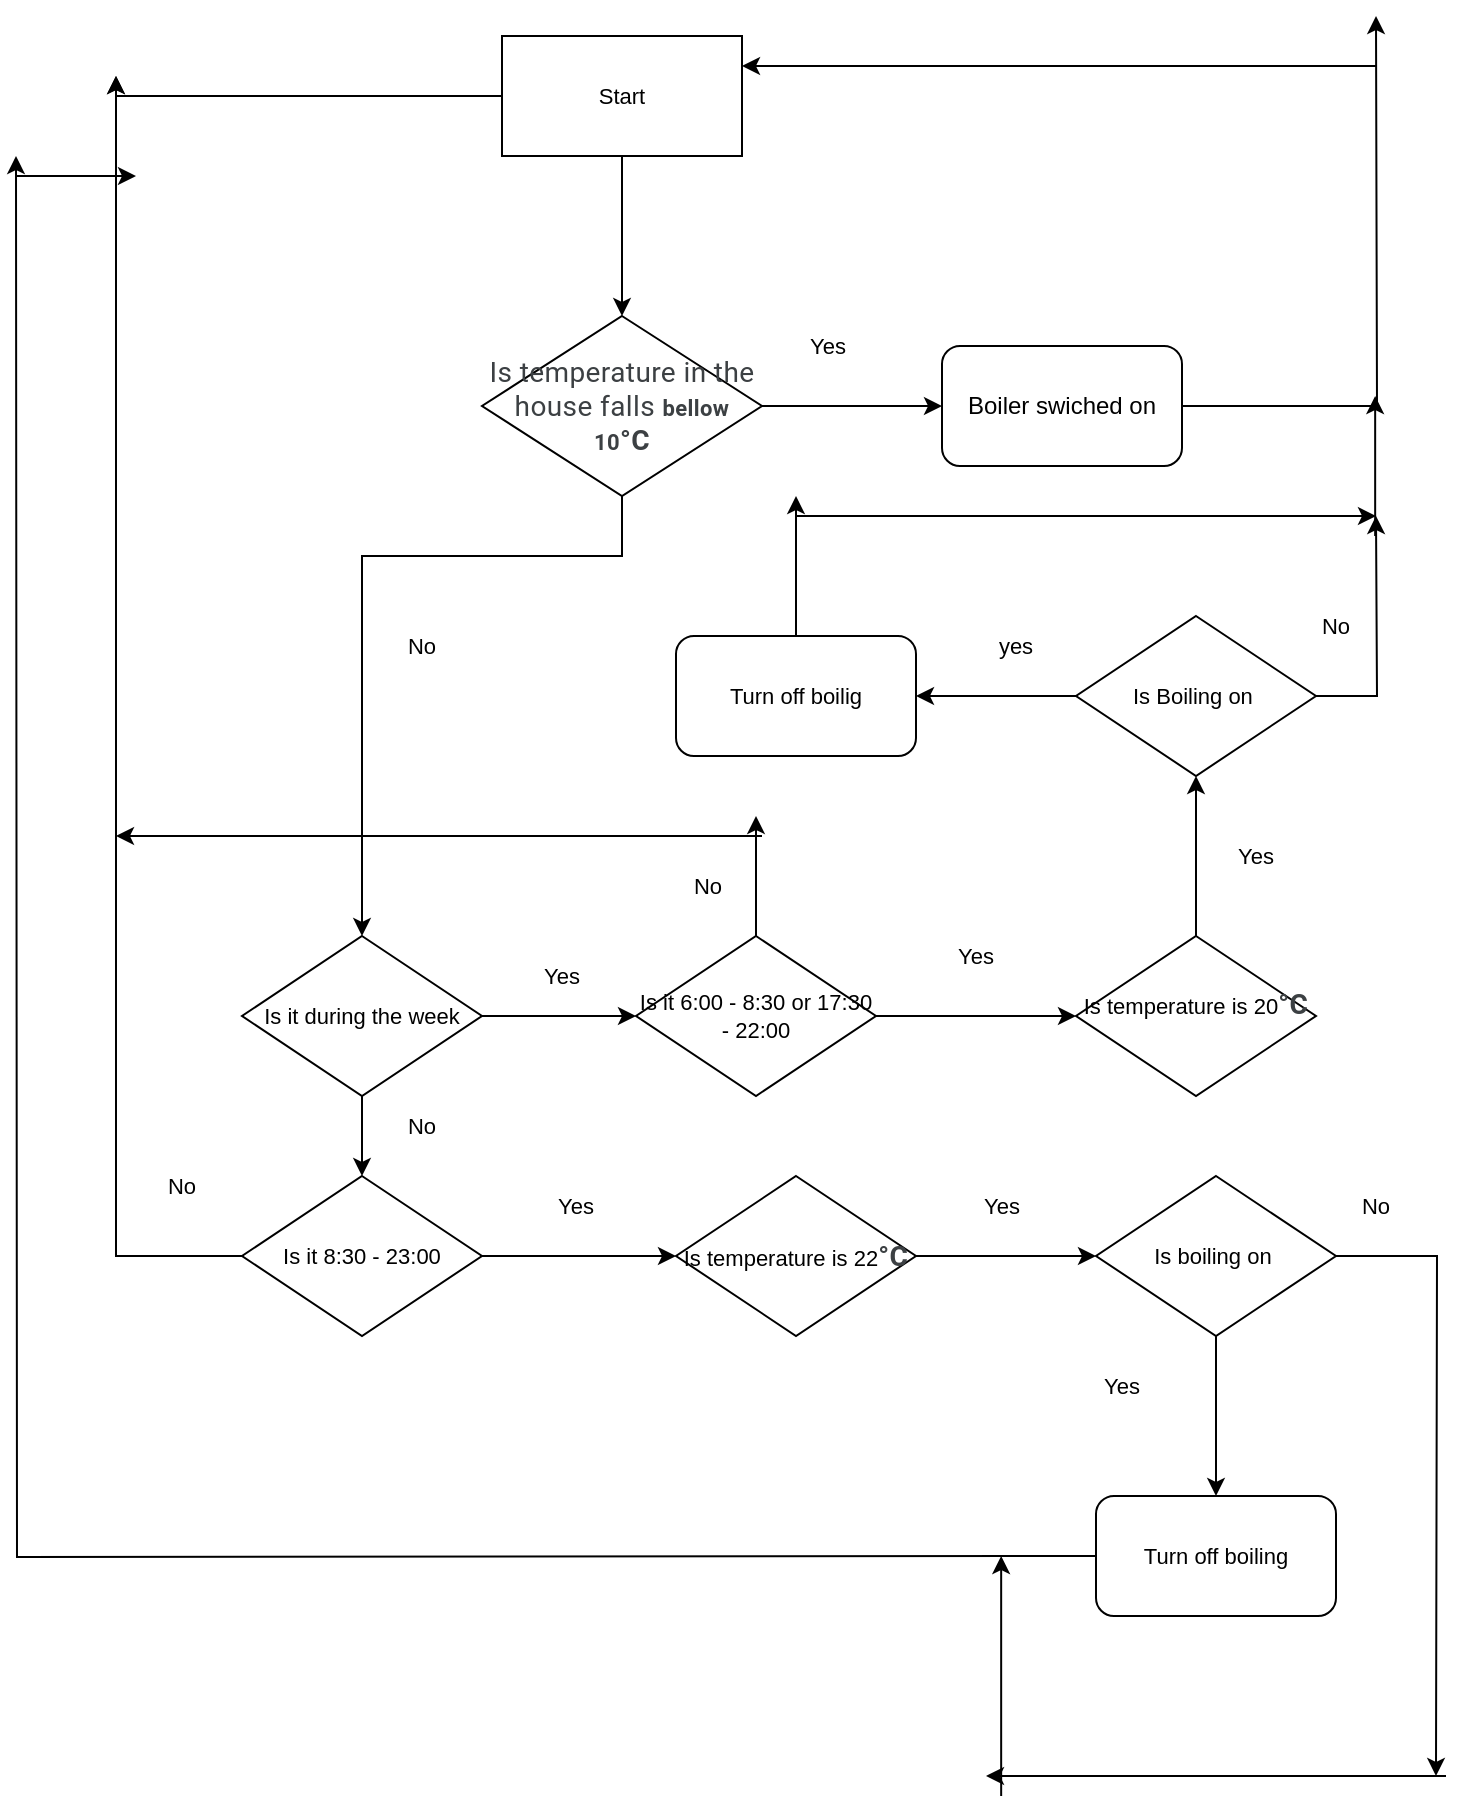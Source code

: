 <mxfile version="20.3.0" type="github">
  <diagram id="cptIMoIXEm4kdrQcXqdX" name="หน้า-1">
    <mxGraphModel dx="1065" dy="456" grid="1" gridSize="10" guides="1" tooltips="1" connect="1" arrows="1" fold="1" page="1" pageScale="1" pageWidth="827" pageHeight="1169" math="0" shadow="0">
      <root>
        <mxCell id="0" />
        <mxCell id="1" parent="0" />
        <mxCell id="XjeXg0R7PSZDuUVRfq4N-6" value="" style="edgeStyle=orthogonalEdgeStyle;rounded=0;orthogonalLoop=1;jettySize=auto;html=1;" edge="1" parent="1">
          <mxGeometry relative="1" as="geometry">
            <mxPoint x="353" y="120" as="sourcePoint" />
            <mxPoint x="353" y="200" as="targetPoint" />
          </mxGeometry>
        </mxCell>
        <mxCell id="XjeXg0R7PSZDuUVRfq4N-9" value="" style="edgeStyle=orthogonalEdgeStyle;rounded=0;orthogonalLoop=1;jettySize=auto;html=1;fontSize=11;" edge="1" parent="1" source="XjeXg0R7PSZDuUVRfq4N-7" target="XjeXg0R7PSZDuUVRfq4N-8">
          <mxGeometry relative="1" as="geometry" />
        </mxCell>
        <mxCell id="XjeXg0R7PSZDuUVRfq4N-12" value="" style="edgeStyle=orthogonalEdgeStyle;rounded=0;orthogonalLoop=1;jettySize=auto;html=1;fontSize=11;" edge="1" parent="1" source="XjeXg0R7PSZDuUVRfq4N-7" target="XjeXg0R7PSZDuUVRfq4N-14">
          <mxGeometry relative="1" as="geometry">
            <mxPoint x="220" y="420" as="targetPoint" />
            <Array as="points">
              <mxPoint x="353" y="320" />
              <mxPoint x="223" y="320" />
            </Array>
          </mxGeometry>
        </mxCell>
        <mxCell id="XjeXg0R7PSZDuUVRfq4N-7" value="&lt;span style=&quot;color: rgb(60, 64, 67); font-family: Roboto, Arial, sans-serif; font-size: 14px; letter-spacing: 0.2px; text-align: left;&quot;&gt;Is temperature in the house falls &lt;/span&gt;&lt;span style=&quot;color: rgb(60, 64, 67); font-family: Roboto, Arial, sans-serif; letter-spacing: 0.2px; text-align: left;&quot;&gt;&lt;font style=&quot;font-size: 11px;&quot;&gt;&lt;b&gt;bellow 10&lt;/b&gt;&lt;/font&gt;&lt;/span&gt;&lt;b style=&quot;-webkit-tap-highlight-color: transparent; color: rgb(60, 64, 67); font-family: Roboto, Arial, sans-serif; font-size: 14px; letter-spacing: 0.2px; text-align: left;&quot;&gt;°C&lt;/b&gt;" style="rhombus;whiteSpace=wrap;html=1;" vertex="1" parent="1">
          <mxGeometry x="283" y="200" width="140" height="90" as="geometry" />
        </mxCell>
        <mxCell id="XjeXg0R7PSZDuUVRfq4N-70" style="edgeStyle=orthogonalEdgeStyle;rounded=0;orthogonalLoop=1;jettySize=auto;html=1;fontSize=11;" edge="1" parent="1" source="XjeXg0R7PSZDuUVRfq4N-8">
          <mxGeometry relative="1" as="geometry">
            <mxPoint x="730" y="50.0" as="targetPoint" />
          </mxGeometry>
        </mxCell>
        <mxCell id="XjeXg0R7PSZDuUVRfq4N-8" value="Boiler swiched on" style="rounded=1;whiteSpace=wrap;html=1;" vertex="1" parent="1">
          <mxGeometry x="513" y="215" width="120" height="60" as="geometry" />
        </mxCell>
        <mxCell id="XjeXg0R7PSZDuUVRfq4N-10" value="Yes" style="text;html=1;strokeColor=none;fillColor=none;align=center;verticalAlign=middle;whiteSpace=wrap;rounded=0;fontSize=11;" vertex="1" parent="1">
          <mxGeometry x="426" y="200" width="60" height="30" as="geometry" />
        </mxCell>
        <mxCell id="XjeXg0R7PSZDuUVRfq4N-13" value="No" style="text;html=1;strokeColor=none;fillColor=none;align=center;verticalAlign=middle;whiteSpace=wrap;rounded=0;fontSize=11;" vertex="1" parent="1">
          <mxGeometry x="223" y="350" width="60" height="30" as="geometry" />
        </mxCell>
        <mxCell id="XjeXg0R7PSZDuUVRfq4N-16" value="" style="edgeStyle=orthogonalEdgeStyle;rounded=0;orthogonalLoop=1;jettySize=auto;html=1;fontSize=11;" edge="1" parent="1" source="XjeXg0R7PSZDuUVRfq4N-14" target="XjeXg0R7PSZDuUVRfq4N-15">
          <mxGeometry relative="1" as="geometry" />
        </mxCell>
        <mxCell id="XjeXg0R7PSZDuUVRfq4N-25" value="" style="edgeStyle=orthogonalEdgeStyle;rounded=0;orthogonalLoop=1;jettySize=auto;html=1;fontSize=11;" edge="1" parent="1" source="XjeXg0R7PSZDuUVRfq4N-14" target="XjeXg0R7PSZDuUVRfq4N-24">
          <mxGeometry relative="1" as="geometry" />
        </mxCell>
        <mxCell id="XjeXg0R7PSZDuUVRfq4N-14" value="Is it during the week" style="rhombus;whiteSpace=wrap;html=1;fontSize=11;" vertex="1" parent="1">
          <mxGeometry x="163" y="510" width="120" height="80" as="geometry" />
        </mxCell>
        <mxCell id="XjeXg0R7PSZDuUVRfq4N-38" value="" style="edgeStyle=orthogonalEdgeStyle;rounded=0;orthogonalLoop=1;jettySize=auto;html=1;fontSize=11;" edge="1" parent="1" source="XjeXg0R7PSZDuUVRfq4N-15" target="XjeXg0R7PSZDuUVRfq4N-37">
          <mxGeometry relative="1" as="geometry" />
        </mxCell>
        <mxCell id="XjeXg0R7PSZDuUVRfq4N-75" style="edgeStyle=orthogonalEdgeStyle;rounded=0;orthogonalLoop=1;jettySize=auto;html=1;fontSize=11;" edge="1" parent="1" source="XjeXg0R7PSZDuUVRfq4N-15">
          <mxGeometry relative="1" as="geometry">
            <mxPoint x="420" y="450.0" as="targetPoint" />
          </mxGeometry>
        </mxCell>
        <mxCell id="XjeXg0R7PSZDuUVRfq4N-15" value="Is it 6:00 - 8:30 or 17:30 - 22:00" style="rhombus;whiteSpace=wrap;html=1;fontSize=11;" vertex="1" parent="1">
          <mxGeometry x="360" y="510" width="120" height="80" as="geometry" />
        </mxCell>
        <mxCell id="XjeXg0R7PSZDuUVRfq4N-32" value="" style="edgeStyle=orthogonalEdgeStyle;rounded=0;orthogonalLoop=1;jettySize=auto;html=1;fontSize=11;" edge="1" parent="1" source="XjeXg0R7PSZDuUVRfq4N-24" target="XjeXg0R7PSZDuUVRfq4N-31">
          <mxGeometry relative="1" as="geometry" />
        </mxCell>
        <mxCell id="XjeXg0R7PSZDuUVRfq4N-41" style="edgeStyle=orthogonalEdgeStyle;rounded=0;orthogonalLoop=1;jettySize=auto;html=1;fontSize=11;" edge="1" parent="1" source="XjeXg0R7PSZDuUVRfq4N-24">
          <mxGeometry relative="1" as="geometry">
            <mxPoint x="100" y="80" as="targetPoint" />
            <Array as="points">
              <mxPoint x="100" y="670" />
            </Array>
          </mxGeometry>
        </mxCell>
        <mxCell id="XjeXg0R7PSZDuUVRfq4N-24" value="Is it 8:30 - 23:00" style="rhombus;whiteSpace=wrap;html=1;fontSize=11;" vertex="1" parent="1">
          <mxGeometry x="163" y="630" width="120" height="80" as="geometry" />
        </mxCell>
        <mxCell id="XjeXg0R7PSZDuUVRfq4N-28" value="No" style="text;html=1;strokeColor=none;fillColor=none;align=center;verticalAlign=middle;whiteSpace=wrap;rounded=0;fontSize=11;" vertex="1" parent="1">
          <mxGeometry x="223" y="590" width="60" height="30" as="geometry" />
        </mxCell>
        <mxCell id="XjeXg0R7PSZDuUVRfq4N-30" value="Yes" style="text;html=1;strokeColor=none;fillColor=none;align=center;verticalAlign=middle;whiteSpace=wrap;rounded=0;fontSize=11;" vertex="1" parent="1">
          <mxGeometry x="293" y="520" width="60" height="20" as="geometry" />
        </mxCell>
        <mxCell id="XjeXg0R7PSZDuUVRfq4N-46" value="" style="edgeStyle=orthogonalEdgeStyle;rounded=0;orthogonalLoop=1;jettySize=auto;html=1;fontSize=11;" edge="1" parent="1" source="XjeXg0R7PSZDuUVRfq4N-31" target="XjeXg0R7PSZDuUVRfq4N-45">
          <mxGeometry relative="1" as="geometry" />
        </mxCell>
        <mxCell id="XjeXg0R7PSZDuUVRfq4N-31" value="Is temperature is 22&lt;b style=&quot;-webkit-tap-highlight-color: transparent; color: rgb(60, 64, 67); font-family: Roboto, Arial, sans-serif; font-size: 14px; letter-spacing: 0.2px; text-align: left;&quot;&gt;°C&lt;/b&gt;" style="rhombus;whiteSpace=wrap;html=1;fontSize=11;" vertex="1" parent="1">
          <mxGeometry x="380" y="630" width="120" height="80" as="geometry" />
        </mxCell>
        <mxCell id="XjeXg0R7PSZDuUVRfq4N-42" style="edgeStyle=orthogonalEdgeStyle;rounded=0;orthogonalLoop=1;jettySize=auto;html=1;fontSize=11;" edge="1" parent="1" source="XjeXg0R7PSZDuUVRfq4N-33">
          <mxGeometry relative="1" as="geometry">
            <mxPoint x="100" y="80" as="targetPoint" />
            <Array as="points">
              <mxPoint x="100" y="90" />
            </Array>
          </mxGeometry>
        </mxCell>
        <mxCell id="XjeXg0R7PSZDuUVRfq4N-33" value="Start" style="rounded=0;whiteSpace=wrap;html=1;fontSize=11;" vertex="1" parent="1">
          <mxGeometry x="293" y="60" width="120" height="60" as="geometry" />
        </mxCell>
        <mxCell id="XjeXg0R7PSZDuUVRfq4N-34" value="Yes" style="text;html=1;strokeColor=none;fillColor=none;align=center;verticalAlign=middle;whiteSpace=wrap;rounded=0;fontSize=11;" vertex="1" parent="1">
          <mxGeometry x="300" y="630" width="60" height="30" as="geometry" />
        </mxCell>
        <mxCell id="XjeXg0R7PSZDuUVRfq4N-58" value="" style="edgeStyle=orthogonalEdgeStyle;rounded=0;orthogonalLoop=1;jettySize=auto;html=1;fontSize=11;" edge="1" parent="1" source="XjeXg0R7PSZDuUVRfq4N-37" target="XjeXg0R7PSZDuUVRfq4N-57">
          <mxGeometry relative="1" as="geometry" />
        </mxCell>
        <mxCell id="XjeXg0R7PSZDuUVRfq4N-37" value="Is temperature is 20&lt;b style=&quot;-webkit-tap-highlight-color: transparent; color: rgb(60, 64, 67); font-family: Roboto, Arial, sans-serif; font-size: 14px; letter-spacing: 0.2px; text-align: left;&quot;&gt;°C&lt;/b&gt;&lt;br&gt;&amp;nbsp;&lt;span style=&quot;color: rgba(0, 0, 0, 0); font-family: monospace; font-size: 0px; text-align: start;&quot;&gt;%3CmxGraphModel%3E%3Croot%3E%3CmxCell%20id%3D%220%22%2F%3E%3CmxCell%20id%3D%221%22%20parent%3D%220%22%2F%3E%3CmxCell%20id%3D%222%22%20value%3D%22Yes%22%20style%3D%22text%3Bhtml%3D1%3BstrokeColor%3Dnone%3BfillColor%3Dnone%3Balign%3Dcenter%3BverticalAlign%3Dmiddle%3BwhiteSpace%3Dwrap%3Brounded%3D0%3BfontSize%3D11%3B%22%20vertex%3D%221%22%20parent%3D%221%22%3E%3CmxGeometry%20x%3D%22300%22%20y%3D%22460%22%20width%3D%2260%22%20as%3D%22geometry%22%2F%3E%3C%2FmxCell%3E%3C%2Froot%3E%3C%2FmxGraphModel%3E&lt;/span&gt;&lt;span style=&quot;color: rgba(0, 0, 0, 0); font-family: monospace; font-size: 0px; text-align: start;&quot;&gt;%3CmxGraphModel%3E%3Croot%3E%3CmxCell%20id%3D%220%22%2F%3E%3CmxCell%20id%3D%221%22%20parent%3D%220%22%2F%3E%3CmxCell%20id%3D%222%22%20value%3D%22Yes%22%20style%3D%22text%3Bhtml%3D1%3BstrokeColor%3Dnone%3BfillColor%3Dnone%3Balign%3Dcenter%3BverticalAlign%3Dmiddle%3BwhiteSpace%3Dwrap%3Brounded%3D0%3BfontSize%3D11%3B%22%20vertex%3D%221%22%20parent%3D%221%22%3E%3CmxGeometry%20x%3D%22300%22%20y%3D%22460%22%20width%3D%2260%22%20as%3D%22geometry%22%2F%3E%3C%2FmxCell%3E%3C%2Froot%3E%3C%2FmxGraphModel%3E&lt;/span&gt;" style="rhombus;whiteSpace=wrap;html=1;fontSize=11;" vertex="1" parent="1">
          <mxGeometry x="580" y="510" width="120" height="80" as="geometry" />
        </mxCell>
        <mxCell id="XjeXg0R7PSZDuUVRfq4N-61" style="edgeStyle=orthogonalEdgeStyle;rounded=0;orthogonalLoop=1;jettySize=auto;html=1;fontSize=11;" edge="1" parent="1">
          <mxGeometry relative="1" as="geometry">
            <mxPoint x="530" y="510.0" as="targetPoint" />
            <mxPoint x="530" y="510" as="sourcePoint" />
          </mxGeometry>
        </mxCell>
        <mxCell id="XjeXg0R7PSZDuUVRfq4N-40" value="Yes" style="text;html=1;strokeColor=none;fillColor=none;align=center;verticalAlign=middle;whiteSpace=wrap;rounded=0;fontSize=11;" vertex="1" parent="1">
          <mxGeometry x="500" y="510" width="60" height="20" as="geometry" />
        </mxCell>
        <mxCell id="XjeXg0R7PSZDuUVRfq4N-44" value="No" style="text;html=1;strokeColor=none;fillColor=none;align=center;verticalAlign=middle;whiteSpace=wrap;rounded=0;fontSize=11;" vertex="1" parent="1">
          <mxGeometry x="103" y="620" width="60" height="30" as="geometry" />
        </mxCell>
        <mxCell id="XjeXg0R7PSZDuUVRfq4N-49" value="" style="edgeStyle=orthogonalEdgeStyle;rounded=0;orthogonalLoop=1;jettySize=auto;html=1;fontSize=11;entryX=0.5;entryY=0;entryDx=0;entryDy=0;" edge="1" parent="1" source="XjeXg0R7PSZDuUVRfq4N-45" target="XjeXg0R7PSZDuUVRfq4N-64">
          <mxGeometry relative="1" as="geometry">
            <mxPoint x="650" y="780" as="targetPoint" />
          </mxGeometry>
        </mxCell>
        <mxCell id="XjeXg0R7PSZDuUVRfq4N-53" style="edgeStyle=orthogonalEdgeStyle;rounded=0;orthogonalLoop=1;jettySize=auto;html=1;fontSize=11;" edge="1" parent="1" source="XjeXg0R7PSZDuUVRfq4N-45">
          <mxGeometry relative="1" as="geometry">
            <mxPoint x="760" y="930" as="targetPoint" />
          </mxGeometry>
        </mxCell>
        <mxCell id="XjeXg0R7PSZDuUVRfq4N-45" value="Is boiling on&amp;nbsp;" style="rhombus;whiteSpace=wrap;html=1;fontSize=11;" vertex="1" parent="1">
          <mxGeometry x="590" y="630" width="120" height="80" as="geometry" />
        </mxCell>
        <mxCell id="XjeXg0R7PSZDuUVRfq4N-47" value="Yes" style="text;html=1;strokeColor=none;fillColor=none;align=center;verticalAlign=middle;whiteSpace=wrap;rounded=0;fontSize=11;" vertex="1" parent="1">
          <mxGeometry x="513" y="630" width="60" height="30" as="geometry" />
        </mxCell>
        <mxCell id="XjeXg0R7PSZDuUVRfq4N-51" style="edgeStyle=orthogonalEdgeStyle;rounded=0;orthogonalLoop=1;jettySize=auto;html=1;fontSize=11;" edge="1" parent="1">
          <mxGeometry relative="1" as="geometry">
            <mxPoint x="50" y="120" as="targetPoint" />
            <mxPoint x="590" y="820" as="sourcePoint" />
          </mxGeometry>
        </mxCell>
        <mxCell id="XjeXg0R7PSZDuUVRfq4N-50" value="Yes" style="text;html=1;strokeColor=none;fillColor=none;align=center;verticalAlign=middle;whiteSpace=wrap;rounded=0;fontSize=11;" vertex="1" parent="1">
          <mxGeometry x="573" y="720" width="60" height="30" as="geometry" />
        </mxCell>
        <mxCell id="XjeXg0R7PSZDuUVRfq4N-52" value="" style="endArrow=classic;html=1;rounded=0;fontSize=11;" edge="1" parent="1">
          <mxGeometry width="50" height="50" relative="1" as="geometry">
            <mxPoint x="50" y="130" as="sourcePoint" />
            <mxPoint x="110" y="130" as="targetPoint" />
          </mxGeometry>
        </mxCell>
        <mxCell id="XjeXg0R7PSZDuUVRfq4N-54" value="No" style="text;html=1;strokeColor=none;fillColor=none;align=center;verticalAlign=middle;whiteSpace=wrap;rounded=0;fontSize=11;" vertex="1" parent="1">
          <mxGeometry x="700" y="630" width="60" height="30" as="geometry" />
        </mxCell>
        <mxCell id="XjeXg0R7PSZDuUVRfq4N-55" value="" style="endArrow=classic;html=1;rounded=0;fontSize=11;" edge="1" parent="1">
          <mxGeometry width="50" height="50" relative="1" as="geometry">
            <mxPoint x="765" y="930" as="sourcePoint" />
            <mxPoint x="535" y="930" as="targetPoint" />
          </mxGeometry>
        </mxCell>
        <mxCell id="XjeXg0R7PSZDuUVRfq4N-56" value="" style="endArrow=classic;html=1;rounded=0;fontSize=11;" edge="1" parent="1">
          <mxGeometry width="50" height="50" relative="1" as="geometry">
            <mxPoint x="542.58" y="940" as="sourcePoint" />
            <mxPoint x="542.58" y="820" as="targetPoint" />
          </mxGeometry>
        </mxCell>
        <mxCell id="XjeXg0R7PSZDuUVRfq4N-63" value="" style="edgeStyle=orthogonalEdgeStyle;rounded=0;orthogonalLoop=1;jettySize=auto;html=1;fontSize=11;" edge="1" parent="1" source="XjeXg0R7PSZDuUVRfq4N-57">
          <mxGeometry relative="1" as="geometry">
            <mxPoint x="500" y="390" as="targetPoint" />
          </mxGeometry>
        </mxCell>
        <mxCell id="XjeXg0R7PSZDuUVRfq4N-78" style="edgeStyle=orthogonalEdgeStyle;rounded=0;orthogonalLoop=1;jettySize=auto;html=1;fontSize=11;" edge="1" parent="1" source="XjeXg0R7PSZDuUVRfq4N-57">
          <mxGeometry relative="1" as="geometry">
            <mxPoint x="730" y="300" as="targetPoint" />
          </mxGeometry>
        </mxCell>
        <mxCell id="XjeXg0R7PSZDuUVRfq4N-57" value="Is Boiling on&amp;nbsp;" style="rhombus;whiteSpace=wrap;html=1;fontSize=11;" vertex="1" parent="1">
          <mxGeometry x="580" y="350" width="120" height="80" as="geometry" />
        </mxCell>
        <mxCell id="XjeXg0R7PSZDuUVRfq4N-59" value="Yes" style="text;html=1;strokeColor=none;fillColor=none;align=center;verticalAlign=middle;whiteSpace=wrap;rounded=0;fontSize=11;" vertex="1" parent="1">
          <mxGeometry x="640" y="460" width="60" height="20" as="geometry" />
        </mxCell>
        <mxCell id="XjeXg0R7PSZDuUVRfq4N-64" value="Turn off boiling" style="rounded=1;whiteSpace=wrap;html=1;fontSize=11;" vertex="1" parent="1">
          <mxGeometry x="590" y="790" width="120" height="60" as="geometry" />
        </mxCell>
        <mxCell id="XjeXg0R7PSZDuUVRfq4N-72" style="edgeStyle=orthogonalEdgeStyle;rounded=0;orthogonalLoop=1;jettySize=auto;html=1;fontSize=11;" edge="1" parent="1" source="XjeXg0R7PSZDuUVRfq4N-66">
          <mxGeometry relative="1" as="geometry">
            <mxPoint x="440" y="290" as="targetPoint" />
          </mxGeometry>
        </mxCell>
        <mxCell id="XjeXg0R7PSZDuUVRfq4N-66" value="Turn off boilig" style="rounded=1;whiteSpace=wrap;html=1;fontSize=11;" vertex="1" parent="1">
          <mxGeometry x="380" y="360" width="120" height="60" as="geometry" />
        </mxCell>
        <mxCell id="XjeXg0R7PSZDuUVRfq4N-68" value="yes" style="text;html=1;strokeColor=none;fillColor=none;align=center;verticalAlign=middle;whiteSpace=wrap;rounded=0;fontSize=11;" vertex="1" parent="1">
          <mxGeometry x="520" y="350" width="60" height="30" as="geometry" />
        </mxCell>
        <mxCell id="XjeXg0R7PSZDuUVRfq4N-71" value="" style="endArrow=classic;html=1;rounded=0;fontSize=11;entryX=1;entryY=0.25;entryDx=0;entryDy=0;" edge="1" parent="1" target="XjeXg0R7PSZDuUVRfq4N-33">
          <mxGeometry width="50" height="50" relative="1" as="geometry">
            <mxPoint x="730" y="75" as="sourcePoint" />
            <mxPoint x="600" y="70" as="targetPoint" />
          </mxGeometry>
        </mxCell>
        <mxCell id="XjeXg0R7PSZDuUVRfq4N-73" value="" style="endArrow=classic;html=1;rounded=0;fontSize=11;" edge="1" parent="1">
          <mxGeometry width="50" height="50" relative="1" as="geometry">
            <mxPoint x="440" y="300" as="sourcePoint" />
            <mxPoint x="730" y="300" as="targetPoint" />
          </mxGeometry>
        </mxCell>
        <mxCell id="XjeXg0R7PSZDuUVRfq4N-74" value="" style="endArrow=classic;html=1;rounded=0;fontSize=11;" edge="1" parent="1">
          <mxGeometry width="50" height="50" relative="1" as="geometry">
            <mxPoint x="729.58" y="310" as="sourcePoint" />
            <mxPoint x="729.58" y="240" as="targetPoint" />
          </mxGeometry>
        </mxCell>
        <mxCell id="XjeXg0R7PSZDuUVRfq4N-76" value="" style="endArrow=classic;html=1;rounded=0;fontSize=11;" edge="1" parent="1">
          <mxGeometry width="50" height="50" relative="1" as="geometry">
            <mxPoint x="423" y="460" as="sourcePoint" />
            <mxPoint x="100" y="460" as="targetPoint" />
          </mxGeometry>
        </mxCell>
        <mxCell id="XjeXg0R7PSZDuUVRfq4N-77" value="No" style="text;html=1;strokeColor=none;fillColor=none;align=center;verticalAlign=middle;whiteSpace=wrap;rounded=0;fontSize=11;" vertex="1" parent="1">
          <mxGeometry x="366" y="470" width="60" height="30" as="geometry" />
        </mxCell>
        <mxCell id="XjeXg0R7PSZDuUVRfq4N-79" value="No" style="text;html=1;strokeColor=none;fillColor=none;align=center;verticalAlign=middle;whiteSpace=wrap;rounded=0;fontSize=11;" vertex="1" parent="1">
          <mxGeometry x="680" y="340" width="60" height="30" as="geometry" />
        </mxCell>
      </root>
    </mxGraphModel>
  </diagram>
</mxfile>
